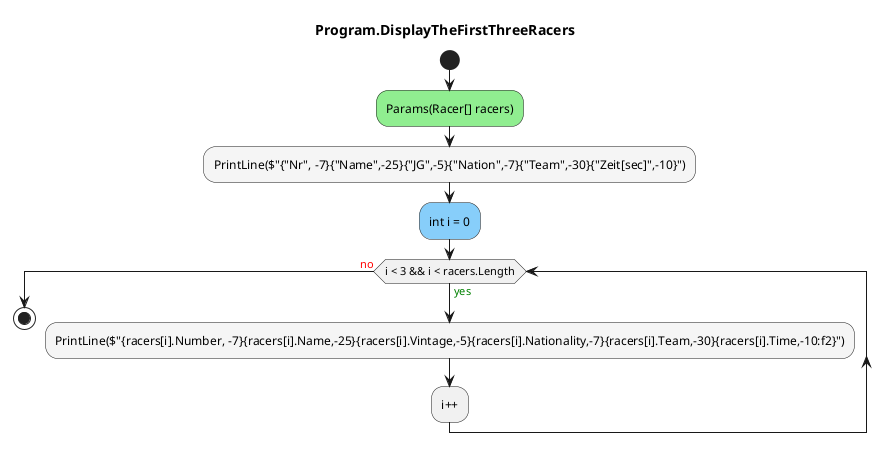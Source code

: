 @startuml Program.DisplayTheFirstThreeRacers
title Program.DisplayTheFirstThreeRacers
start
#LightGreen:Params(Racer[] racers);
#WhiteSmoke:PrintLine($"{"Nr", -7}{"Name",-25}{"JG",-5}{"Nation",-7}{"Team",-30}{"Zeit[sec]",-10}");
#LightSkyBlue:int i = 0;
while (i < 3 && i < racers.Length) is (<color:green>yes)
        #WhiteSmoke:PrintLine($"{racers[i].Number, -7}{racers[i].Name,-25}{racers[i].Vintage,-5}{racers[i].Nationality,-7}{racers[i].Team,-30}{racers[i].Time,-10:f2}");
:i++;
endwhile (<color:red>no)
stop
@enduml
